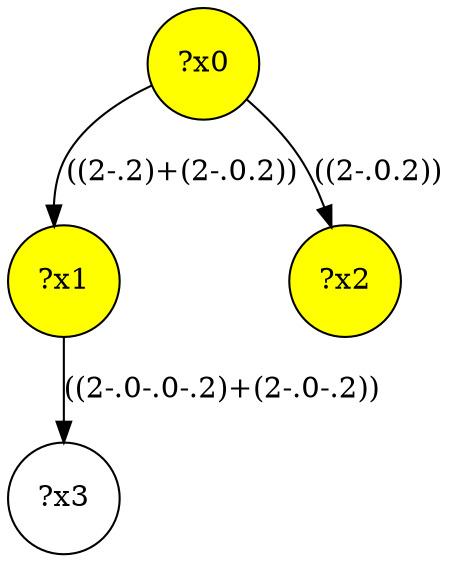 digraph g {
	x0 [fillcolor="yellow", style="filled," shape=circle, label="?x0"];
	x1 [fillcolor="yellow", style="filled," shape=circle, label="?x1"];
	x2 [fillcolor="yellow", style="filled," shape=circle, label="?x2"];
	x0 -> x1 [label="((2-.2)+(2-.0.2))"];
	x0 -> x2 [label="((2-.0.2))"];
	x3 [shape=circle, label="?x3"];
	x1 -> x3 [label="((2-.0-.0-.2)+(2-.0-.2))"];
}

